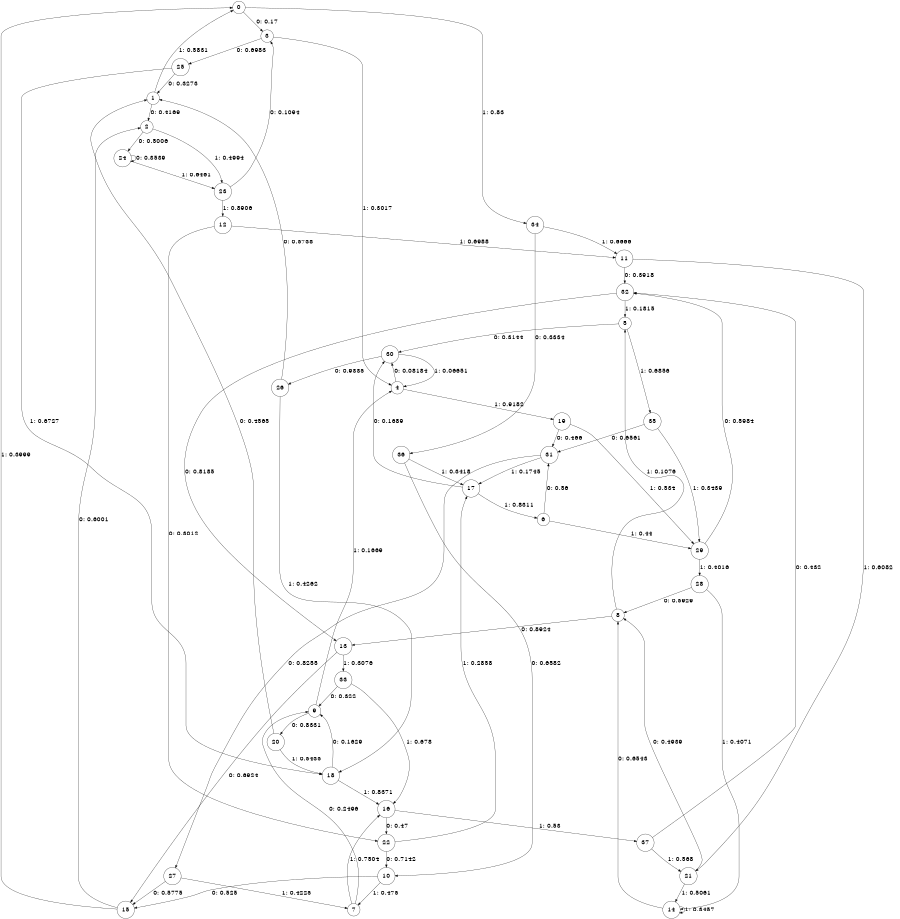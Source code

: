 digraph "ch21randomL7" {
size = "6,8.5";
ratio = "fill";
node [shape = circle];
node [fontsize = 24];
edge [fontsize = 24];
0 -> 3 [label = "0: 0.17     "];
0 -> 34 [label = "1: 0.83     "];
1 -> 2 [label = "0: 0.4169   "];
1 -> 0 [label = "1: 0.5831   "];
2 -> 24 [label = "0: 0.5006   "];
2 -> 23 [label = "1: 0.4994   "];
3 -> 25 [label = "0: 0.6983   "];
3 -> 4 [label = "1: 0.3017   "];
4 -> 30 [label = "0: 0.08184  "];
4 -> 19 [label = "1: 0.9182   "];
5 -> 30 [label = "0: 0.3144   "];
5 -> 35 [label = "1: 0.6856   "];
6 -> 31 [label = "0: 0.56     "];
6 -> 29 [label = "1: 0.44     "];
7 -> 9 [label = "0: 0.2496   "];
7 -> 16 [label = "1: 0.7504   "];
8 -> 13 [label = "0: 0.8924   "];
8 -> 5 [label = "1: 0.1076   "];
9 -> 20 [label = "0: 0.8331   "];
9 -> 4 [label = "1: 0.1669   "];
10 -> 15 [label = "0: 0.525    "];
10 -> 7 [label = "1: 0.475    "];
11 -> 32 [label = "0: 0.3918   "];
11 -> 21 [label = "1: 0.6082   "];
12 -> 22 [label = "0: 0.3012   "];
12 -> 11 [label = "1: 0.6988   "];
13 -> 15 [label = "0: 0.6924   "];
13 -> 33 [label = "1: 0.3076   "];
14 -> 8 [label = "0: 0.6543   "];
14 -> 14 [label = "1: 0.3457   "];
15 -> 2 [label = "0: 0.6001   "];
15 -> 0 [label = "1: 0.3999   "];
16 -> 22 [label = "0: 0.47     "];
16 -> 37 [label = "1: 0.53     "];
17 -> 30 [label = "0: 0.1689   "];
17 -> 6 [label = "1: 0.8311   "];
18 -> 9 [label = "0: 0.1629   "];
18 -> 16 [label = "1: 0.8371   "];
19 -> 31 [label = "0: 0.466    "];
19 -> 29 [label = "1: 0.534    "];
20 -> 1 [label = "0: 0.4565   "];
20 -> 18 [label = "1: 0.5435   "];
21 -> 8 [label = "0: 0.4939   "];
21 -> 14 [label = "1: 0.5061   "];
22 -> 10 [label = "0: 0.7142   "];
22 -> 17 [label = "1: 0.2858   "];
23 -> 3 [label = "0: 0.1094   "];
23 -> 12 [label = "1: 0.8906   "];
24 -> 24 [label = "0: 0.3539   "];
24 -> 23 [label = "1: 0.6461   "];
25 -> 1 [label = "0: 0.3273   "];
25 -> 18 [label = "1: 0.6727   "];
26 -> 1 [label = "0: 0.5738   "];
26 -> 18 [label = "1: 0.4262   "];
27 -> 15 [label = "0: 0.5775   "];
27 -> 7 [label = "1: 0.4225   "];
28 -> 8 [label = "0: 0.5929   "];
28 -> 14 [label = "1: 0.4071   "];
29 -> 32 [label = "0: 0.5984   "];
29 -> 28 [label = "1: 0.4016   "];
30 -> 26 [label = "0: 0.9335   "];
30 -> 4 [label = "1: 0.06651  "];
31 -> 27 [label = "0: 0.8255   "];
31 -> 17 [label = "1: 0.1745   "];
32 -> 13 [label = "0: 0.8185   "];
32 -> 5 [label = "1: 0.1815   "];
33 -> 9 [label = "0: 0.322    "];
33 -> 16 [label = "1: 0.678    "];
34 -> 36 [label = "0: 0.3334   "];
34 -> 11 [label = "1: 0.6666   "];
35 -> 31 [label = "0: 0.6561   "];
35 -> 29 [label = "1: 0.3439   "];
36 -> 10 [label = "0: 0.6582   "];
36 -> 17 [label = "1: 0.3418   "];
37 -> 32 [label = "0: 0.432    "];
37 -> 21 [label = "1: 0.568    "];
}